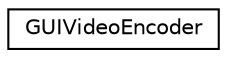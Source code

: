 digraph "Graphical Class Hierarchy"
{
  edge [fontname="Helvetica",fontsize="10",labelfontname="Helvetica",labelfontsize="10"];
  node [fontname="Helvetica",fontsize="10",shape=record];
  rankdir="LR";
  Node0 [label="GUIVideoEncoder",height=0.2,width=0.4,color="black", fillcolor="white", style="filled",URL="$d1/d51/class_g_u_i_video_encoder.html"];
}
